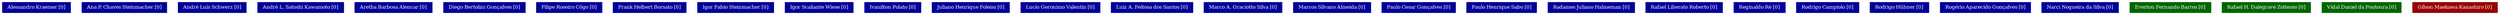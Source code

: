 strict digraph grafo3 {
	graph [bb="0,0,3566.5,17",
		id=grafo3,
		overlap=False
	];
	node [fontsize=8,
		label="\N",
		shape=rectangle,
		style=filled
	];
	0	 [URL="http://lattes.cnpq.br/2661462115468004",
		color="#000099",
		fontcolor="#FFFFFF",
		height=0.23611,
		label="Alessandro Kraemer [0]",
		pos="48,8.5",
		width=1.3333];
	1	 [URL="http://lattes.cnpq.br/3007644116326636",
		color="#000099",
		fontcolor="#FFFFFF",
		height=0.23611,
		label="Ana P. Chaves Steinmacher [0]",
		pos="174,8.5",
		width=1.6528];
	2	 [URL="http://lattes.cnpq.br/4954414332524750",
		color="#000099",
		fontcolor="#FFFFFF",
		height=0.23611,
		label="André Luís Schwerz [0]",
		pos="300,8.5",
		width=1.3333];
	3	 [URL="http://lattes.cnpq.br/8230551395300039",
		color="#000099",
		fontcolor="#FFFFFF",
		height=0.23611,
		label="André L. Satoshi Kawamoto [0]",
		pos="427,8.5",
		width=1.6944];
	4	 [URL="http://lattes.cnpq.br/3074461020062854",
		color="#000099",
		fontcolor="#FFFFFF",
		height=0.23611,
		label="Aretha Barbosa Alencar [0]",
		pos="560,8.5",
		width=1.5];
	5	 [URL="http://lattes.cnpq.br/2264701855770284",
		color="#000099",
		fontcolor="#FFFFFF",
		height=0.23611,
		label="Diego Bertolini Gonçalves [0]",
		pos="690,8.5",
		width=1.5972];
	6	 [URL="http://lattes.cnpq.br/9500095790815109",
		color="#000099",
		fontcolor="#FFFFFF",
		height=0.23611,
		label="Filipe Roseiro Côgo [0]",
		pos="812,8.5",
		width=1.2917];
	7	 [URL="http://lattes.cnpq.br/0902329099289356",
		color="#000099",
		fontcolor="#FFFFFF",
		height=0.23611,
		label="Frank Helbert Borsato [0]",
		pos="927,8.5",
		width=1.4028];
	8	 [URL="http://lattes.cnpq.br/5529725593221391",
		color="#000099",
		fontcolor="#FFFFFF",
		height=0.23611,
		label="Igor Fabio Steinmacher [0]",
		pos="1048,8.5",
		width=1.4583];
	9	 [URL="http://lattes.cnpq.br/0447444423694007",
		color="#000099",
		fontcolor="#FFFFFF",
		height=0.23611,
		label="Igor Scaliante Wiese [0]",
		pos="1167,8.5",
		width=1.3472];
	10	 [URL="http://lattes.cnpq.br/7551030263039033",
		color="#000099",
		fontcolor="#FFFFFF",
		height=0.23611,
		label="Ivanilton Polato [0]",
		pos="1274,8.5",
		width=1.1111];
	11	 [URL="http://lattes.cnpq.br/4404958951175349",
		color="#000099",
		fontcolor="#FFFFFF",
		height=0.23611,
		label="Juliano Henrique Foleiss [0]",
		pos="1386,8.5",
		width=1.5];
	12	 [URL="http://lattes.cnpq.br/5818012075167720",
		color="#000099",
		fontcolor="#FFFFFF",
		height=0.23611,
		label="Lucio Geronimo Valentin [0]",
		pos="1514,8.5",
		width=1.5556];
	13	 [URL="http://lattes.cnpq.br/3725232561617394",
		color="#000099",
		fontcolor="#FFFFFF",
		height=0.23611,
		label="Luiz A. Feitosa dos Santos [0]",
		pos="1646,8.5",
		width=1.6111];
	14	 [URL="http://lattes.cnpq.br/9383290036853173",
		color="#000099",
		fontcolor="#FFFFFF",
		height=0.23611,
		label="Marco A. Graciotto Silva [0]",
		pos="1778,8.5",
		width=1.5556];
	15	 [URL="http://lattes.cnpq.br/4946185987756278",
		color="#000099",
		fontcolor="#FFFFFF",
		height=0.23611,
		label="Marcos Silvano Almeida [0]",
		pos="1907,8.5",
		width=1.5139];
	16	 [URL="http://lattes.cnpq.br/4344660568698232",
		color="#000099",
		fontcolor="#FFFFFF",
		height=0.23611,
		label="Paulo Cesar Gonçalves [0]",
		pos="2032,8.5",
		width=1.4444];
	17	 [URL="http://lattes.cnpq.br/8942065049509047",
		color="#000099",
		fontcolor="#FFFFFF",
		height=0.23611,
		label="Paulo Henrique Sabo [0]",
		pos="2151,8.5",
		width=1.3472];
	18	 [URL="http://lattes.cnpq.br/5230011214963863",
		color="#000099",
		fontcolor="#FFFFFF",
		height=0.23611,
		label="Radames Juliano Halmeman [0]",
		pos="2278,8.5",
		width=1.6667];
	19	 [URL="http://lattes.cnpq.br/7833556006473564",
		color="#000099",
		fontcolor="#FFFFFF",
		height=0.23611,
		label="Rafael Liberato Roberto [0]",
		pos="2410,8.5",
		width=1.5];
	20	 [URL="http://lattes.cnpq.br/5545891505433768",
		color="#000099",
		fontcolor="#FFFFFF",
		height=0.23611,
		label="Reginaldo Ré [0]",
		pos="2518,8.5",
		width=1];
	21	 [URL="http://lattes.cnpq.br/2822469089227391",
		color="#000099",
		fontcolor="#FFFFFF",
		height=0.23611,
		label="Rodrigo Campiolo [0]",
		pos="2616,8.5",
		width=1.2083];
	22	 [URL="http://lattes.cnpq.br/6568073205402062",
		color="#000099",
		fontcolor="#FFFFFF",
		height=0.23611,
		label="Rodrigo Hübner [0]",
		pos="2718,8.5",
		width=1.1111];
	23	 [URL="http://lattes.cnpq.br/1677599200632096",
		color="#000099",
		fontcolor="#FFFFFF",
		height=0.23611,
		label="Rogério Aparecido Gonçalves [0]",
		pos="2839,8.5",
		width=1.75];
	24	 [URL="http://lattes.cnpq.br/2249157985559304",
		color="#000099",
		fontcolor="#FFFFFF",
		height=0.23611,
		label="Narci Nogueira da Silva [0]",
		pos="2974,8.5",
		width=1.5];
	25	 [URL="http://lattes.cnpq.br/9702195889525875",
		color="#006600",
		fontcolor="#FFFFFF",
		height=0.23611,
		label="Everton Fernando Barros [0]",
		pos="3101,8.5",
		width=1.5278];
	26	 [URL="http://lattes.cnpq.br/0654156206572874",
		color="#006600",
		fontcolor="#FFFFFF",
		height=0.23611,
		label="Rafael H. Dalegrave Zottesso [0]",
		pos="3237,8.5",
		width=1.75];
	27	 [URL="http://lattes.cnpq.br/0138023517065135",
		color="#006600",
		fontcolor="#FFFFFF",
		height=0.23611,
		label="Vidal Daniel da Fontoura [0]",
		pos="3374,8.5",
		width=1.5417];
	28	 [URL="http://lattes.cnpq.br/3969785844681428",
		color="#990000",
		fontcolor="#FFFFFF",
		height=0.23611,
		label="Gílson Maekawa Kanashiro [0]",
		pos="3507,8.5",
		width=1.6528];
}
